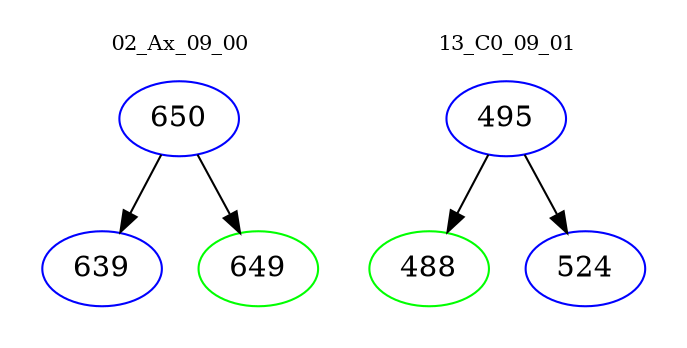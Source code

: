 digraph{
subgraph cluster_0 {
color = white
label = "02_Ax_09_00";
fontsize=10;
T0_650 [label="650", color="blue"]
T0_650 -> T0_639 [color="black"]
T0_639 [label="639", color="blue"]
T0_650 -> T0_649 [color="black"]
T0_649 [label="649", color="green"]
}
subgraph cluster_1 {
color = white
label = "13_C0_09_01";
fontsize=10;
T1_495 [label="495", color="blue"]
T1_495 -> T1_488 [color="black"]
T1_488 [label="488", color="green"]
T1_495 -> T1_524 [color="black"]
T1_524 [label="524", color="blue"]
}
}
